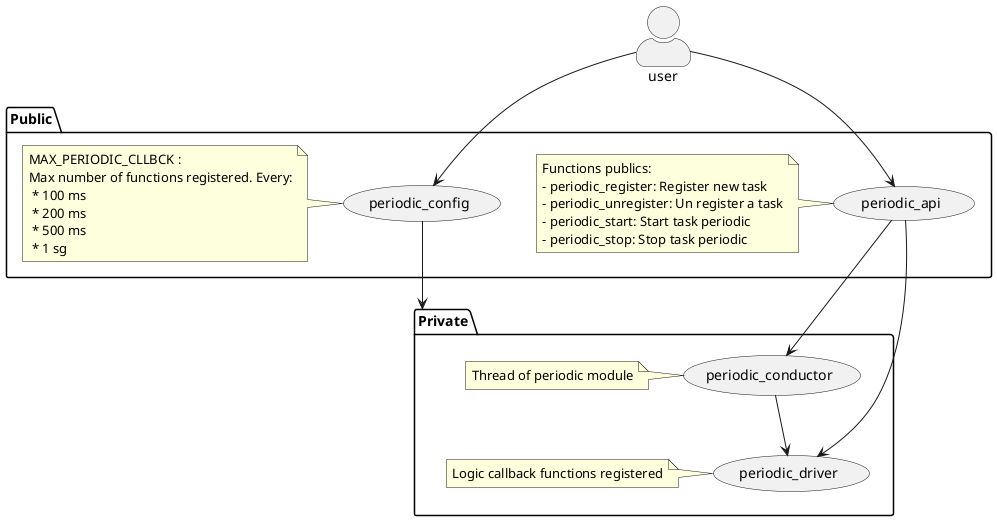 @startuml periodic


skinparam actorStyle awesome
actor user as programmer

package Public {
    usecase "periodic_api"    as module_public1
    usecase "periodic_config" as module_public2

note left of (module_public1)
    Functions publics:
    - periodic_register: Register new task
    - periodic_unregister: Un register a task
    - periodic_start: Start task periodic
    - periodic_stop: Stop task periodic
end note
note left of (module_public2)
    MAX_PERIODIC_CLLBCK : 
    Max number of functions registered. Every:
     * 100 ms
     * 200 ms
     * 500 ms 
     * 1 sg
end note
}

package Private {
    usecase "periodic_conductor" as module_private1
    usecase "periodic_driver"    as module_private2

note left of (module_private1)
    Thread of periodic module
end note
note left of (module_private2)
    Logic callback functions registered
end note
}

programmer      --> module_public1
programmer      --> module_public2
module_public2  --> Private
module_public1  --> module_private1
module_public1  --> module_private2
module_private1 --> module_private2

@enduml

